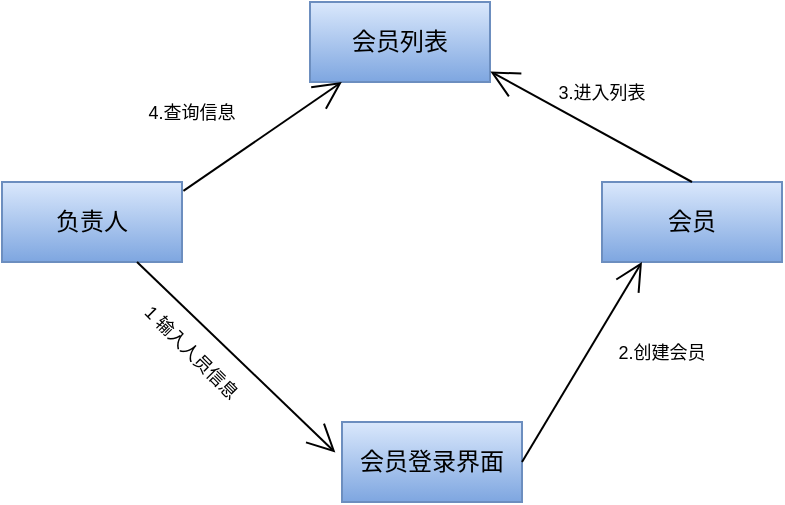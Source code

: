 <mxfile version="22.0.6" type="github">
  <diagram name="第 1 页" id="h8VDr9jLJ3I33wLGXxpZ">
    <mxGraphModel dx="545" dy="329" grid="1" gridSize="10" guides="1" tooltips="1" connect="1" arrows="1" fold="1" page="1" pageScale="1" pageWidth="827" pageHeight="1169" math="0" shadow="0">
      <root>
        <mxCell id="0" />
        <mxCell id="1" parent="0" />
        <mxCell id="QAVnU2C8utsnKcptrO-X-1" value="负责人" style="html=1;whiteSpace=wrap;fillColor=#dae8fc;strokeColor=#6c8ebf;gradientColor=#7ea6e0;" vertex="1" parent="1">
          <mxGeometry x="170" y="380" width="90" height="40" as="geometry" />
        </mxCell>
        <mxCell id="QAVnU2C8utsnKcptrO-X-2" value="会员登录界面" style="html=1;whiteSpace=wrap;fillColor=#dae8fc;strokeColor=#6c8ebf;gradientColor=#7ea6e0;" vertex="1" parent="1">
          <mxGeometry x="340" y="500" width="90" height="40" as="geometry" />
        </mxCell>
        <mxCell id="QAVnU2C8utsnKcptrO-X-3" value="会员" style="html=1;whiteSpace=wrap;fillColor=#dae8fc;strokeColor=#6c8ebf;gradientColor=#7ea6e0;" vertex="1" parent="1">
          <mxGeometry x="470" y="380" width="90" height="40" as="geometry" />
        </mxCell>
        <mxCell id="QAVnU2C8utsnKcptrO-X-4" value="会员列表" style="html=1;whiteSpace=wrap;fillColor=#dae8fc;strokeColor=#6c8ebf;gradientColor=#7ea6e0;" vertex="1" parent="1">
          <mxGeometry x="324" y="290" width="90" height="40" as="geometry" />
        </mxCell>
        <mxCell id="QAVnU2C8utsnKcptrO-X-6" value="1 输入人员信息" style="text;align=center;verticalAlign=middle;resizable=0;points=[];autosize=1;strokeColor=none;fillColor=none;fontSize=9;rotation=45;" vertex="1" parent="1">
          <mxGeometry x="210" y="450" width="110" height="30" as="geometry" />
        </mxCell>
        <mxCell id="QAVnU2C8utsnKcptrO-X-9" value="2.创建会员" style="text;align=center;verticalAlign=middle;resizable=0;points=[];autosize=1;strokeColor=none;fillColor=none;fontSize=9;" vertex="1" parent="1">
          <mxGeometry x="460" y="450" width="80" height="30" as="geometry" />
        </mxCell>
        <mxCell id="QAVnU2C8utsnKcptrO-X-11" value="" style="endArrow=open;endFill=1;endSize=12;html=1;rounded=0;exitX=0.75;exitY=1;exitDx=0;exitDy=0;entryX=-0.037;entryY=0.382;entryDx=0;entryDy=0;entryPerimeter=0;" edge="1" parent="1" source="QAVnU2C8utsnKcptrO-X-1" target="QAVnU2C8utsnKcptrO-X-2">
          <mxGeometry width="160" relative="1" as="geometry">
            <mxPoint x="340" y="410" as="sourcePoint" />
            <mxPoint x="500" y="410" as="targetPoint" />
          </mxGeometry>
        </mxCell>
        <mxCell id="QAVnU2C8utsnKcptrO-X-16" value="" style="endArrow=open;endFill=1;endSize=12;html=1;rounded=0;exitX=1;exitY=0.5;exitDx=0;exitDy=0;entryX=0.222;entryY=1;entryDx=0;entryDy=0;entryPerimeter=0;" edge="1" parent="1" source="QAVnU2C8utsnKcptrO-X-2" target="QAVnU2C8utsnKcptrO-X-3">
          <mxGeometry width="160" relative="1" as="geometry">
            <mxPoint x="340" y="410" as="sourcePoint" />
            <mxPoint x="500" y="410" as="targetPoint" />
          </mxGeometry>
        </mxCell>
        <mxCell id="QAVnU2C8utsnKcptrO-X-17" value="" style="endArrow=open;endFill=1;endSize=12;html=1;rounded=0;entryX=1.002;entryY=0.868;entryDx=0;entryDy=0;entryPerimeter=0;exitX=0.5;exitY=0;exitDx=0;exitDy=0;" edge="1" parent="1" source="QAVnU2C8utsnKcptrO-X-3" target="QAVnU2C8utsnKcptrO-X-4">
          <mxGeometry width="160" relative="1" as="geometry">
            <mxPoint x="340" y="410" as="sourcePoint" />
            <mxPoint x="500" y="410" as="targetPoint" />
          </mxGeometry>
        </mxCell>
        <mxCell id="QAVnU2C8utsnKcptrO-X-18" value="3.进入列表" style="text;align=center;verticalAlign=middle;resizable=0;points=[];autosize=1;strokeColor=none;fillColor=none;fontSize=9;" vertex="1" parent="1">
          <mxGeometry x="430" y="320" width="80" height="30" as="geometry" />
        </mxCell>
        <mxCell id="QAVnU2C8utsnKcptrO-X-19" value="" style="endArrow=open;endFill=1;endSize=12;html=1;rounded=0;exitX=1.008;exitY=0.111;exitDx=0;exitDy=0;exitPerimeter=0;" edge="1" parent="1" source="QAVnU2C8utsnKcptrO-X-1" target="QAVnU2C8utsnKcptrO-X-4">
          <mxGeometry width="160" relative="1" as="geometry">
            <mxPoint x="340" y="410" as="sourcePoint" />
            <mxPoint x="500" y="410" as="targetPoint" />
          </mxGeometry>
        </mxCell>
        <mxCell id="QAVnU2C8utsnKcptrO-X-20" value="4.查询信息" style="text;align=center;verticalAlign=middle;resizable=0;points=[];autosize=1;strokeColor=none;fillColor=none;fontSize=9;" vertex="1" parent="1">
          <mxGeometry x="225" y="330" width="80" height="30" as="geometry" />
        </mxCell>
      </root>
    </mxGraphModel>
  </diagram>
</mxfile>
